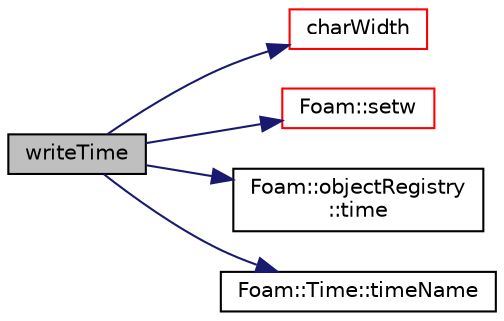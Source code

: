 digraph "writeTime"
{
  bgcolor="transparent";
  edge [fontname="Helvetica",fontsize="10",labelfontname="Helvetica",labelfontsize="10"];
  node [fontname="Helvetica",fontsize="10",shape=record];
  rankdir="LR";
  Node208 [label="writeTime",height=0.2,width=0.4,color="black", fillcolor="grey75", style="filled", fontcolor="black"];
  Node208 -> Node209 [color="midnightblue",fontsize="10",style="solid",fontname="Helvetica"];
  Node209 [label="charWidth",height=0.2,width=0.4,color="red",URL="$a27245.html#a45ae5ac43c2825d7d39acd8b37a3fd0b",tooltip="Return width of character stream output. "];
  Node208 -> Node221 [color="midnightblue",fontsize="10",style="solid",fontname="Helvetica"];
  Node221 [label="Foam::setw",height=0.2,width=0.4,color="red",URL="$a21851.html#a3318127f6f23246407ca749a0a0ea03c"];
  Node208 -> Node225 [color="midnightblue",fontsize="10",style="solid",fontname="Helvetica"];
  Node225 [label="Foam::objectRegistry\l::time",height=0.2,width=0.4,color="black",URL="$a27433.html#a0d94096809fe3376b29a2a29ca11bb18",tooltip="Return time. "];
  Node208 -> Node226 [color="midnightblue",fontsize="10",style="solid",fontname="Helvetica"];
  Node226 [label="Foam::Time::timeName",height=0.2,width=0.4,color="black",URL="$a27457.html#a5ae6a110de1b22323e19a46943c7f0c1",tooltip="Return time name of given scalar time. "];
}
